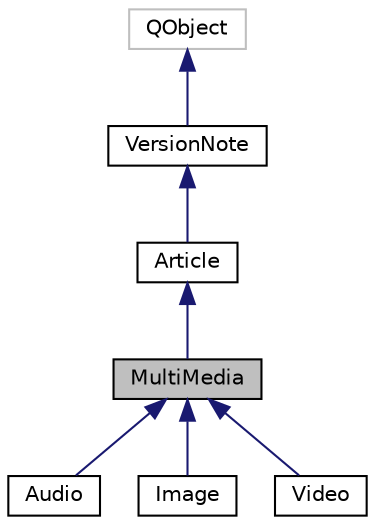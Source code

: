 digraph "MultiMedia"
{
  edge [fontname="Helvetica",fontsize="10",labelfontname="Helvetica",labelfontsize="10"];
  node [fontname="Helvetica",fontsize="10",shape=record];
  Node0 [label="MultiMedia",height=0.2,width=0.4,color="black", fillcolor="grey75", style="filled", fontcolor="black"];
  Node1 -> Node0 [dir="back",color="midnightblue",fontsize="10",style="solid",fontname="Helvetica"];
  Node1 [label="Article",height=0.2,width=0.4,color="black", fillcolor="white", style="filled",URL="$class_article.html"];
  Node2 -> Node1 [dir="back",color="midnightblue",fontsize="10",style="solid",fontname="Helvetica"];
  Node2 [label="VersionNote",height=0.2,width=0.4,color="black", fillcolor="white", style="filled",URL="$class_version_note.html",tooltip="Classe abstraite qui regroupe les partie communes d&#39;une version d&#39;une Note. "];
  Node3 -> Node2 [dir="back",color="midnightblue",fontsize="10",style="solid",fontname="Helvetica"];
  Node3 [label="QObject",height=0.2,width=0.4,color="grey75", fillcolor="white", style="filled"];
  Node0 -> Node4 [dir="back",color="midnightblue",fontsize="10",style="solid",fontname="Helvetica"];
  Node4 [label="Audio",height=0.2,width=0.4,color="black", fillcolor="white", style="filled",URL="$class_audio.html",tooltip="Version gérant les fichiers sous forme audio (préféré les .mp3) "];
  Node0 -> Node5 [dir="back",color="midnightblue",fontsize="10",style="solid",fontname="Helvetica"];
  Node5 [label="Image",height=0.2,width=0.4,color="black", fillcolor="white", style="filled",URL="$class_image.html",tooltip="Version gérant les fichiers sous forme d&#39;image. "];
  Node0 -> Node6 [dir="back",color="midnightblue",fontsize="10",style="solid",fontname="Helvetica"];
  Node6 [label="Video",height=0.2,width=0.4,color="black", fillcolor="white", style="filled",URL="$class_video.html",tooltip="Version gérant les fichiers sous forme de vidéo (peu de format pris en compte, préféré les ..."];
}
